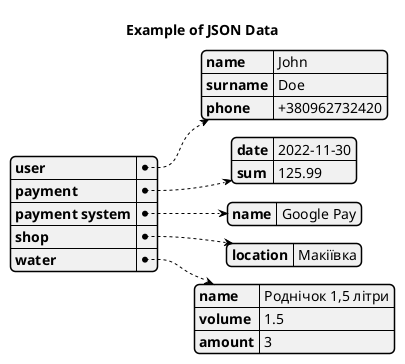 @startjson

title Example of JSON Data

{
	"user": {
		"name": "John",
		"surname": "Doe",
		"phone": "+380962732420"
	},
	"payment": {
		"date": "2022-11-30",
		"sum": 125.99
	},
	"payment system": {
		"name": "Google Pay"
	},
	"shop": {
		"location": "Макіївка"
	},
	"water": {
		"name": "Роднічок 1,5 літри",
		"volume": 1.5,
		"amount": 3
	}
}

@endjson
